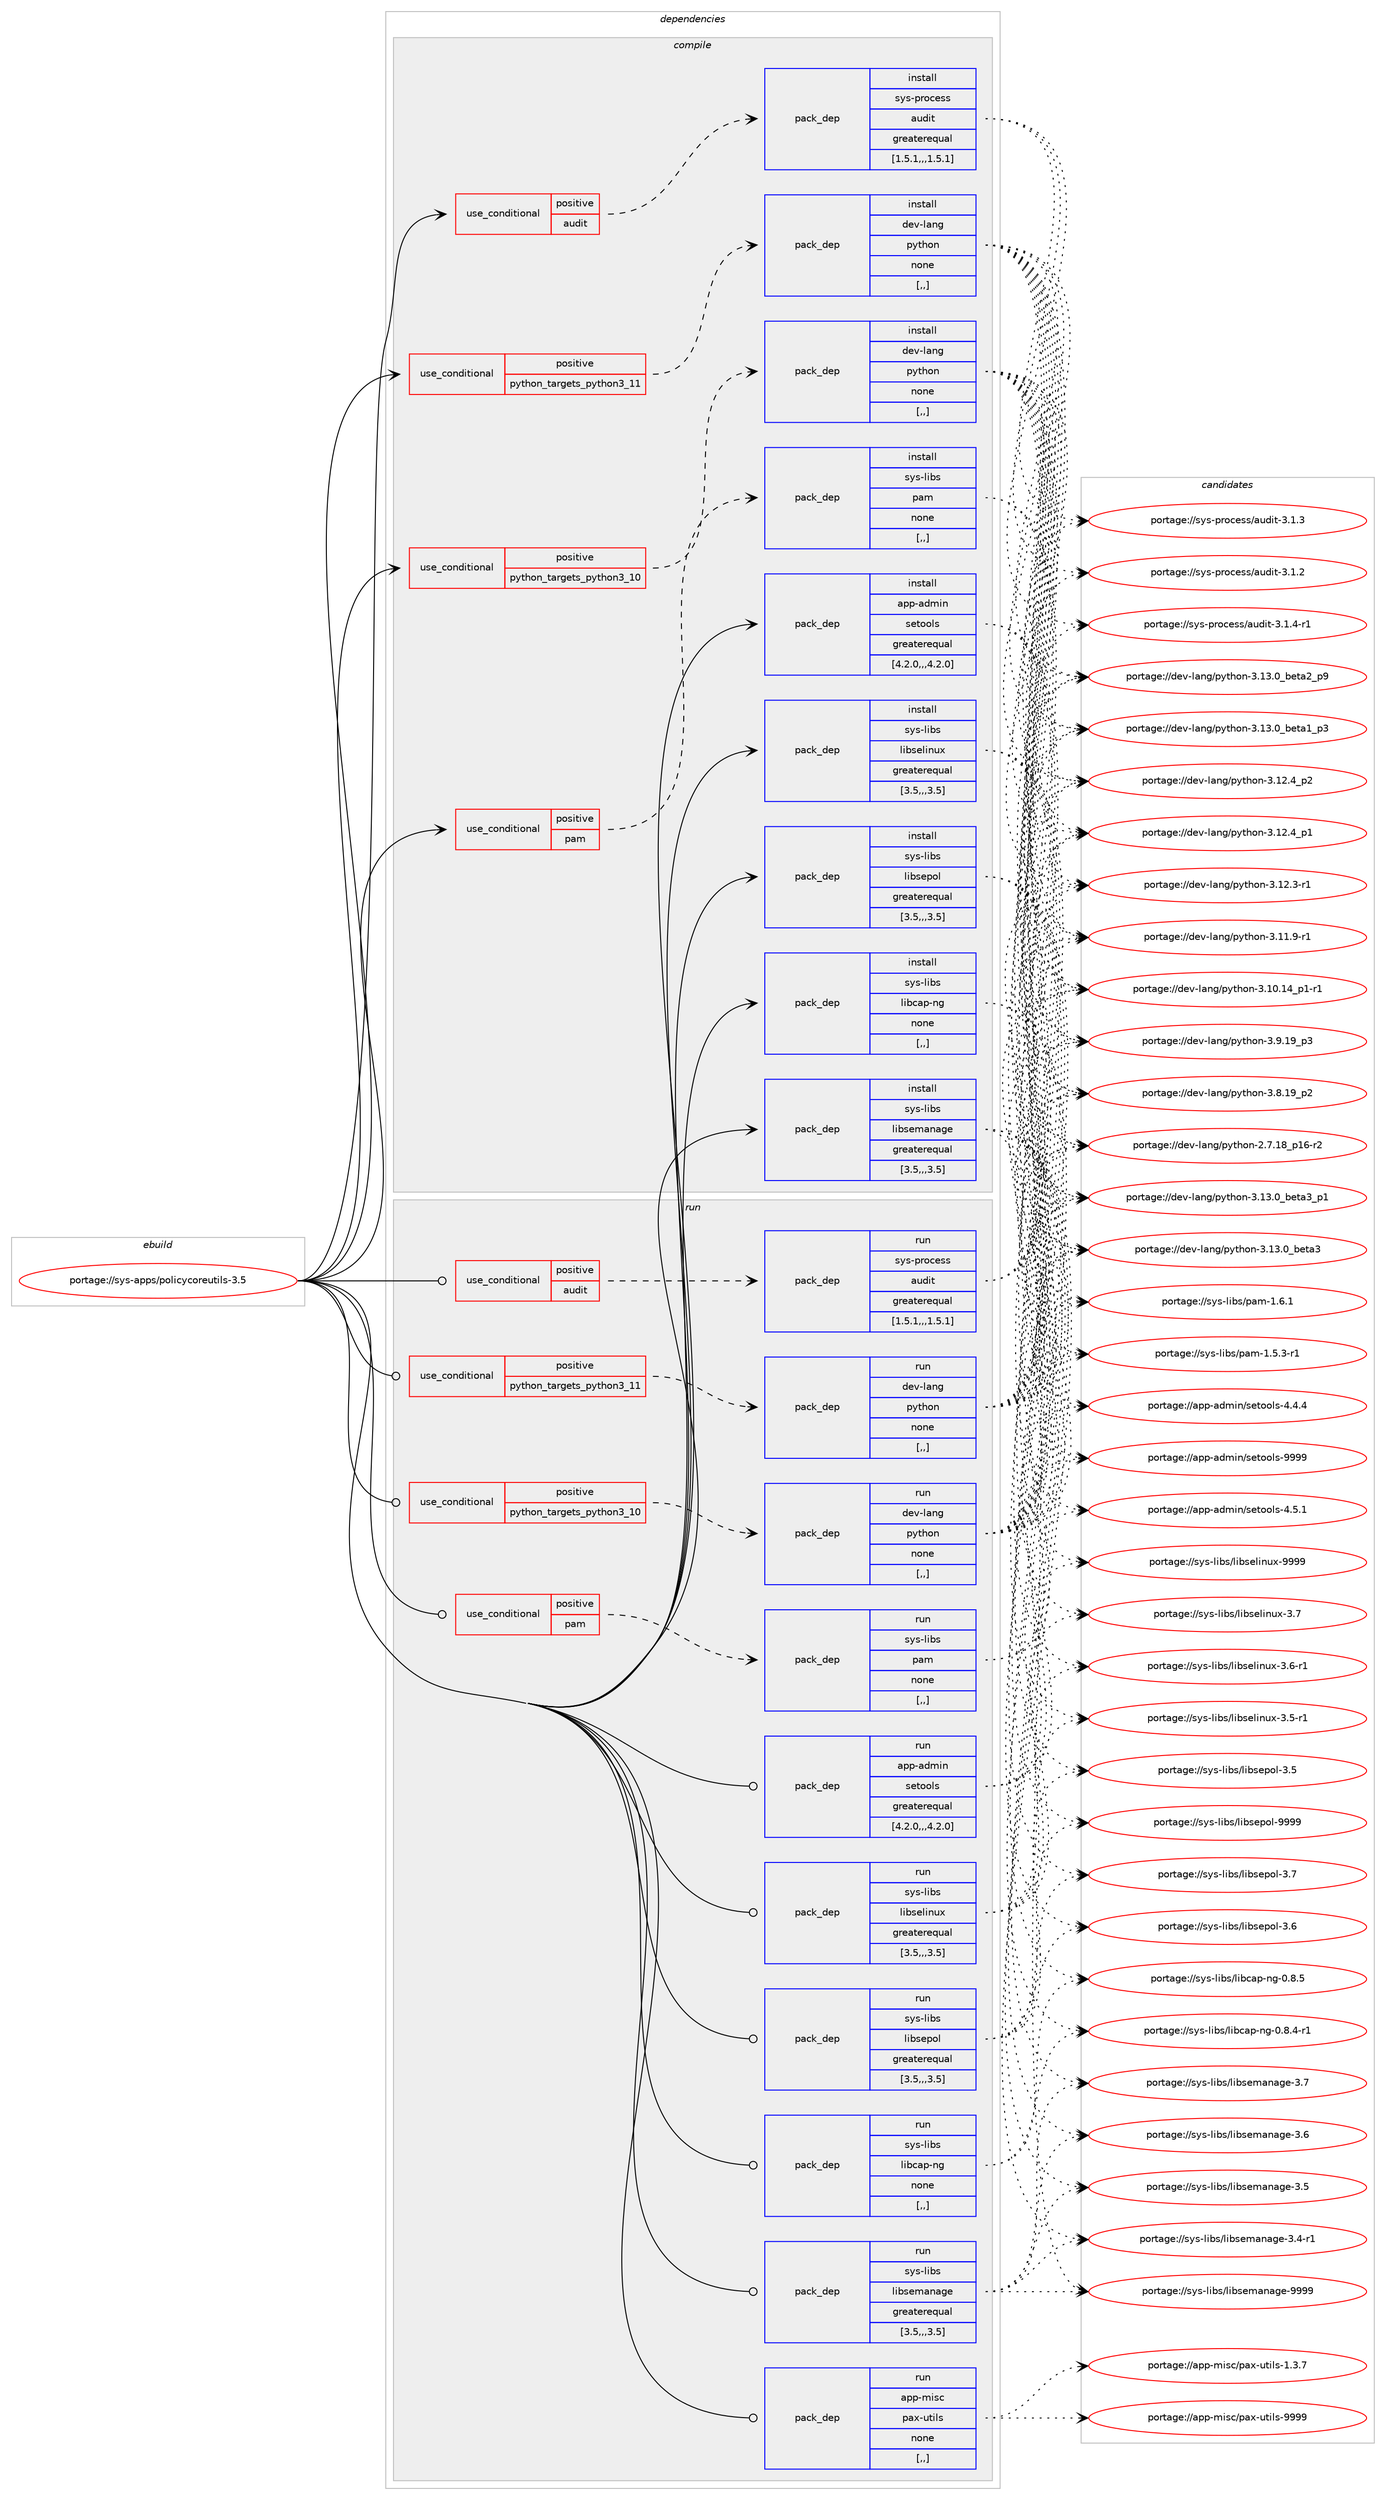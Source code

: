 digraph prolog {

# *************
# Graph options
# *************

newrank=true;
concentrate=true;
compound=true;
graph [rankdir=LR,fontname=Helvetica,fontsize=10,ranksep=1.5];#, ranksep=2.5, nodesep=0.2];
edge  [arrowhead=vee];
node  [fontname=Helvetica,fontsize=10];

# **********
# The ebuild
# **********

subgraph cluster_leftcol {
color=gray;
label=<<i>ebuild</i>>;
id [label="portage://sys-apps/policycoreutils-3.5", color=red, width=4, href="../sys-apps/policycoreutils-3.5.svg"];
}

# ****************
# The dependencies
# ****************

subgraph cluster_midcol {
color=gray;
label=<<i>dependencies</i>>;
subgraph cluster_compile {
fillcolor="#eeeeee";
style=filled;
label=<<i>compile</i>>;
subgraph cond111110 {
dependency420239 [label=<<TABLE BORDER="0" CELLBORDER="1" CELLSPACING="0" CELLPADDING="4"><TR><TD ROWSPAN="3" CELLPADDING="10">use_conditional</TD></TR><TR><TD>positive</TD></TR><TR><TD>audit</TD></TR></TABLE>>, shape=none, color=red];
subgraph pack306189 {
dependency420240 [label=<<TABLE BORDER="0" CELLBORDER="1" CELLSPACING="0" CELLPADDING="4" WIDTH="220"><TR><TD ROWSPAN="6" CELLPADDING="30">pack_dep</TD></TR><TR><TD WIDTH="110">install</TD></TR><TR><TD>sys-process</TD></TR><TR><TD>audit</TD></TR><TR><TD>greaterequal</TD></TR><TR><TD>[1.5.1,,,1.5.1]</TD></TR></TABLE>>, shape=none, color=blue];
}
dependency420239:e -> dependency420240:w [weight=20,style="dashed",arrowhead="vee"];
}
id:e -> dependency420239:w [weight=20,style="solid",arrowhead="vee"];
subgraph cond111111 {
dependency420241 [label=<<TABLE BORDER="0" CELLBORDER="1" CELLSPACING="0" CELLPADDING="4"><TR><TD ROWSPAN="3" CELLPADDING="10">use_conditional</TD></TR><TR><TD>positive</TD></TR><TR><TD>pam</TD></TR></TABLE>>, shape=none, color=red];
subgraph pack306190 {
dependency420242 [label=<<TABLE BORDER="0" CELLBORDER="1" CELLSPACING="0" CELLPADDING="4" WIDTH="220"><TR><TD ROWSPAN="6" CELLPADDING="30">pack_dep</TD></TR><TR><TD WIDTH="110">install</TD></TR><TR><TD>sys-libs</TD></TR><TR><TD>pam</TD></TR><TR><TD>none</TD></TR><TR><TD>[,,]</TD></TR></TABLE>>, shape=none, color=blue];
}
dependency420241:e -> dependency420242:w [weight=20,style="dashed",arrowhead="vee"];
}
id:e -> dependency420241:w [weight=20,style="solid",arrowhead="vee"];
subgraph cond111112 {
dependency420243 [label=<<TABLE BORDER="0" CELLBORDER="1" CELLSPACING="0" CELLPADDING="4"><TR><TD ROWSPAN="3" CELLPADDING="10">use_conditional</TD></TR><TR><TD>positive</TD></TR><TR><TD>python_targets_python3_10</TD></TR></TABLE>>, shape=none, color=red];
subgraph pack306191 {
dependency420244 [label=<<TABLE BORDER="0" CELLBORDER="1" CELLSPACING="0" CELLPADDING="4" WIDTH="220"><TR><TD ROWSPAN="6" CELLPADDING="30">pack_dep</TD></TR><TR><TD WIDTH="110">install</TD></TR><TR><TD>dev-lang</TD></TR><TR><TD>python</TD></TR><TR><TD>none</TD></TR><TR><TD>[,,]</TD></TR></TABLE>>, shape=none, color=blue];
}
dependency420243:e -> dependency420244:w [weight=20,style="dashed",arrowhead="vee"];
}
id:e -> dependency420243:w [weight=20,style="solid",arrowhead="vee"];
subgraph cond111113 {
dependency420245 [label=<<TABLE BORDER="0" CELLBORDER="1" CELLSPACING="0" CELLPADDING="4"><TR><TD ROWSPAN="3" CELLPADDING="10">use_conditional</TD></TR><TR><TD>positive</TD></TR><TR><TD>python_targets_python3_11</TD></TR></TABLE>>, shape=none, color=red];
subgraph pack306192 {
dependency420246 [label=<<TABLE BORDER="0" CELLBORDER="1" CELLSPACING="0" CELLPADDING="4" WIDTH="220"><TR><TD ROWSPAN="6" CELLPADDING="30">pack_dep</TD></TR><TR><TD WIDTH="110">install</TD></TR><TR><TD>dev-lang</TD></TR><TR><TD>python</TD></TR><TR><TD>none</TD></TR><TR><TD>[,,]</TD></TR></TABLE>>, shape=none, color=blue];
}
dependency420245:e -> dependency420246:w [weight=20,style="dashed",arrowhead="vee"];
}
id:e -> dependency420245:w [weight=20,style="solid",arrowhead="vee"];
subgraph pack306193 {
dependency420247 [label=<<TABLE BORDER="0" CELLBORDER="1" CELLSPACING="0" CELLPADDING="4" WIDTH="220"><TR><TD ROWSPAN="6" CELLPADDING="30">pack_dep</TD></TR><TR><TD WIDTH="110">install</TD></TR><TR><TD>app-admin</TD></TR><TR><TD>setools</TD></TR><TR><TD>greaterequal</TD></TR><TR><TD>[4.2.0,,,4.2.0]</TD></TR></TABLE>>, shape=none, color=blue];
}
id:e -> dependency420247:w [weight=20,style="solid",arrowhead="vee"];
subgraph pack306194 {
dependency420248 [label=<<TABLE BORDER="0" CELLBORDER="1" CELLSPACING="0" CELLPADDING="4" WIDTH="220"><TR><TD ROWSPAN="6" CELLPADDING="30">pack_dep</TD></TR><TR><TD WIDTH="110">install</TD></TR><TR><TD>sys-libs</TD></TR><TR><TD>libcap-ng</TD></TR><TR><TD>none</TD></TR><TR><TD>[,,]</TD></TR></TABLE>>, shape=none, color=blue];
}
id:e -> dependency420248:w [weight=20,style="solid",arrowhead="vee"];
subgraph pack306195 {
dependency420249 [label=<<TABLE BORDER="0" CELLBORDER="1" CELLSPACING="0" CELLPADDING="4" WIDTH="220"><TR><TD ROWSPAN="6" CELLPADDING="30">pack_dep</TD></TR><TR><TD WIDTH="110">install</TD></TR><TR><TD>sys-libs</TD></TR><TR><TD>libselinux</TD></TR><TR><TD>greaterequal</TD></TR><TR><TD>[3.5,,,3.5]</TD></TR></TABLE>>, shape=none, color=blue];
}
id:e -> dependency420249:w [weight=20,style="solid",arrowhead="vee"];
subgraph pack306196 {
dependency420250 [label=<<TABLE BORDER="0" CELLBORDER="1" CELLSPACING="0" CELLPADDING="4" WIDTH="220"><TR><TD ROWSPAN="6" CELLPADDING="30">pack_dep</TD></TR><TR><TD WIDTH="110">install</TD></TR><TR><TD>sys-libs</TD></TR><TR><TD>libsemanage</TD></TR><TR><TD>greaterequal</TD></TR><TR><TD>[3.5,,,3.5]</TD></TR></TABLE>>, shape=none, color=blue];
}
id:e -> dependency420250:w [weight=20,style="solid",arrowhead="vee"];
subgraph pack306197 {
dependency420251 [label=<<TABLE BORDER="0" CELLBORDER="1" CELLSPACING="0" CELLPADDING="4" WIDTH="220"><TR><TD ROWSPAN="6" CELLPADDING="30">pack_dep</TD></TR><TR><TD WIDTH="110">install</TD></TR><TR><TD>sys-libs</TD></TR><TR><TD>libsepol</TD></TR><TR><TD>greaterequal</TD></TR><TR><TD>[3.5,,,3.5]</TD></TR></TABLE>>, shape=none, color=blue];
}
id:e -> dependency420251:w [weight=20,style="solid",arrowhead="vee"];
}
subgraph cluster_compileandrun {
fillcolor="#eeeeee";
style=filled;
label=<<i>compile and run</i>>;
}
subgraph cluster_run {
fillcolor="#eeeeee";
style=filled;
label=<<i>run</i>>;
subgraph cond111114 {
dependency420252 [label=<<TABLE BORDER="0" CELLBORDER="1" CELLSPACING="0" CELLPADDING="4"><TR><TD ROWSPAN="3" CELLPADDING="10">use_conditional</TD></TR><TR><TD>positive</TD></TR><TR><TD>audit</TD></TR></TABLE>>, shape=none, color=red];
subgraph pack306198 {
dependency420253 [label=<<TABLE BORDER="0" CELLBORDER="1" CELLSPACING="0" CELLPADDING="4" WIDTH="220"><TR><TD ROWSPAN="6" CELLPADDING="30">pack_dep</TD></TR><TR><TD WIDTH="110">run</TD></TR><TR><TD>sys-process</TD></TR><TR><TD>audit</TD></TR><TR><TD>greaterequal</TD></TR><TR><TD>[1.5.1,,,1.5.1]</TD></TR></TABLE>>, shape=none, color=blue];
}
dependency420252:e -> dependency420253:w [weight=20,style="dashed",arrowhead="vee"];
}
id:e -> dependency420252:w [weight=20,style="solid",arrowhead="odot"];
subgraph cond111115 {
dependency420254 [label=<<TABLE BORDER="0" CELLBORDER="1" CELLSPACING="0" CELLPADDING="4"><TR><TD ROWSPAN="3" CELLPADDING="10">use_conditional</TD></TR><TR><TD>positive</TD></TR><TR><TD>pam</TD></TR></TABLE>>, shape=none, color=red];
subgraph pack306199 {
dependency420255 [label=<<TABLE BORDER="0" CELLBORDER="1" CELLSPACING="0" CELLPADDING="4" WIDTH="220"><TR><TD ROWSPAN="6" CELLPADDING="30">pack_dep</TD></TR><TR><TD WIDTH="110">run</TD></TR><TR><TD>sys-libs</TD></TR><TR><TD>pam</TD></TR><TR><TD>none</TD></TR><TR><TD>[,,]</TD></TR></TABLE>>, shape=none, color=blue];
}
dependency420254:e -> dependency420255:w [weight=20,style="dashed",arrowhead="vee"];
}
id:e -> dependency420254:w [weight=20,style="solid",arrowhead="odot"];
subgraph cond111116 {
dependency420256 [label=<<TABLE BORDER="0" CELLBORDER="1" CELLSPACING="0" CELLPADDING="4"><TR><TD ROWSPAN="3" CELLPADDING="10">use_conditional</TD></TR><TR><TD>positive</TD></TR><TR><TD>python_targets_python3_10</TD></TR></TABLE>>, shape=none, color=red];
subgraph pack306200 {
dependency420257 [label=<<TABLE BORDER="0" CELLBORDER="1" CELLSPACING="0" CELLPADDING="4" WIDTH="220"><TR><TD ROWSPAN="6" CELLPADDING="30">pack_dep</TD></TR><TR><TD WIDTH="110">run</TD></TR><TR><TD>dev-lang</TD></TR><TR><TD>python</TD></TR><TR><TD>none</TD></TR><TR><TD>[,,]</TD></TR></TABLE>>, shape=none, color=blue];
}
dependency420256:e -> dependency420257:w [weight=20,style="dashed",arrowhead="vee"];
}
id:e -> dependency420256:w [weight=20,style="solid",arrowhead="odot"];
subgraph cond111117 {
dependency420258 [label=<<TABLE BORDER="0" CELLBORDER="1" CELLSPACING="0" CELLPADDING="4"><TR><TD ROWSPAN="3" CELLPADDING="10">use_conditional</TD></TR><TR><TD>positive</TD></TR><TR><TD>python_targets_python3_11</TD></TR></TABLE>>, shape=none, color=red];
subgraph pack306201 {
dependency420259 [label=<<TABLE BORDER="0" CELLBORDER="1" CELLSPACING="0" CELLPADDING="4" WIDTH="220"><TR><TD ROWSPAN="6" CELLPADDING="30">pack_dep</TD></TR><TR><TD WIDTH="110">run</TD></TR><TR><TD>dev-lang</TD></TR><TR><TD>python</TD></TR><TR><TD>none</TD></TR><TR><TD>[,,]</TD></TR></TABLE>>, shape=none, color=blue];
}
dependency420258:e -> dependency420259:w [weight=20,style="dashed",arrowhead="vee"];
}
id:e -> dependency420258:w [weight=20,style="solid",arrowhead="odot"];
subgraph pack306202 {
dependency420260 [label=<<TABLE BORDER="0" CELLBORDER="1" CELLSPACING="0" CELLPADDING="4" WIDTH="220"><TR><TD ROWSPAN="6" CELLPADDING="30">pack_dep</TD></TR><TR><TD WIDTH="110">run</TD></TR><TR><TD>app-admin</TD></TR><TR><TD>setools</TD></TR><TR><TD>greaterequal</TD></TR><TR><TD>[4.2.0,,,4.2.0]</TD></TR></TABLE>>, shape=none, color=blue];
}
id:e -> dependency420260:w [weight=20,style="solid",arrowhead="odot"];
subgraph pack306203 {
dependency420261 [label=<<TABLE BORDER="0" CELLBORDER="1" CELLSPACING="0" CELLPADDING="4" WIDTH="220"><TR><TD ROWSPAN="6" CELLPADDING="30">pack_dep</TD></TR><TR><TD WIDTH="110">run</TD></TR><TR><TD>app-misc</TD></TR><TR><TD>pax-utils</TD></TR><TR><TD>none</TD></TR><TR><TD>[,,]</TD></TR></TABLE>>, shape=none, color=blue];
}
id:e -> dependency420261:w [weight=20,style="solid",arrowhead="odot"];
subgraph pack306204 {
dependency420262 [label=<<TABLE BORDER="0" CELLBORDER="1" CELLSPACING="0" CELLPADDING="4" WIDTH="220"><TR><TD ROWSPAN="6" CELLPADDING="30">pack_dep</TD></TR><TR><TD WIDTH="110">run</TD></TR><TR><TD>sys-libs</TD></TR><TR><TD>libcap-ng</TD></TR><TR><TD>none</TD></TR><TR><TD>[,,]</TD></TR></TABLE>>, shape=none, color=blue];
}
id:e -> dependency420262:w [weight=20,style="solid",arrowhead="odot"];
subgraph pack306205 {
dependency420263 [label=<<TABLE BORDER="0" CELLBORDER="1" CELLSPACING="0" CELLPADDING="4" WIDTH="220"><TR><TD ROWSPAN="6" CELLPADDING="30">pack_dep</TD></TR><TR><TD WIDTH="110">run</TD></TR><TR><TD>sys-libs</TD></TR><TR><TD>libselinux</TD></TR><TR><TD>greaterequal</TD></TR><TR><TD>[3.5,,,3.5]</TD></TR></TABLE>>, shape=none, color=blue];
}
id:e -> dependency420263:w [weight=20,style="solid",arrowhead="odot"];
subgraph pack306206 {
dependency420264 [label=<<TABLE BORDER="0" CELLBORDER="1" CELLSPACING="0" CELLPADDING="4" WIDTH="220"><TR><TD ROWSPAN="6" CELLPADDING="30">pack_dep</TD></TR><TR><TD WIDTH="110">run</TD></TR><TR><TD>sys-libs</TD></TR><TR><TD>libsemanage</TD></TR><TR><TD>greaterequal</TD></TR><TR><TD>[3.5,,,3.5]</TD></TR></TABLE>>, shape=none, color=blue];
}
id:e -> dependency420264:w [weight=20,style="solid",arrowhead="odot"];
subgraph pack306207 {
dependency420265 [label=<<TABLE BORDER="0" CELLBORDER="1" CELLSPACING="0" CELLPADDING="4" WIDTH="220"><TR><TD ROWSPAN="6" CELLPADDING="30">pack_dep</TD></TR><TR><TD WIDTH="110">run</TD></TR><TR><TD>sys-libs</TD></TR><TR><TD>libsepol</TD></TR><TR><TD>greaterequal</TD></TR><TR><TD>[3.5,,,3.5]</TD></TR></TABLE>>, shape=none, color=blue];
}
id:e -> dependency420265:w [weight=20,style="solid",arrowhead="odot"];
}
}

# **************
# The candidates
# **************

subgraph cluster_choices {
rank=same;
color=gray;
label=<<i>candidates</i>>;

subgraph choice306189 {
color=black;
nodesep=1;
choice115121115451121141119910111511547971171001051164551464946524511449 [label="portage://sys-process/audit-3.1.4-r1", color=red, width=4,href="../sys-process/audit-3.1.4-r1.svg"];
choice11512111545112114111991011151154797117100105116455146494651 [label="portage://sys-process/audit-3.1.3", color=red, width=4,href="../sys-process/audit-3.1.3.svg"];
choice11512111545112114111991011151154797117100105116455146494650 [label="portage://sys-process/audit-3.1.2", color=red, width=4,href="../sys-process/audit-3.1.2.svg"];
dependency420240:e -> choice115121115451121141119910111511547971171001051164551464946524511449:w [style=dotted,weight="100"];
dependency420240:e -> choice11512111545112114111991011151154797117100105116455146494651:w [style=dotted,weight="100"];
dependency420240:e -> choice11512111545112114111991011151154797117100105116455146494650:w [style=dotted,weight="100"];
}
subgraph choice306190 {
color=black;
nodesep=1;
choice11512111545108105981154711297109454946544649 [label="portage://sys-libs/pam-1.6.1", color=red, width=4,href="../sys-libs/pam-1.6.1.svg"];
choice115121115451081059811547112971094549465346514511449 [label="portage://sys-libs/pam-1.5.3-r1", color=red, width=4,href="../sys-libs/pam-1.5.3-r1.svg"];
dependency420242:e -> choice11512111545108105981154711297109454946544649:w [style=dotted,weight="100"];
dependency420242:e -> choice115121115451081059811547112971094549465346514511449:w [style=dotted,weight="100"];
}
subgraph choice306191 {
color=black;
nodesep=1;
choice10010111845108971101034711212111610411111045514649514648959810111697519511249 [label="portage://dev-lang/python-3.13.0_beta3_p1", color=red, width=4,href="../dev-lang/python-3.13.0_beta3_p1.svg"];
choice1001011184510897110103471121211161041111104551464951464895981011169751 [label="portage://dev-lang/python-3.13.0_beta3", color=red, width=4,href="../dev-lang/python-3.13.0_beta3.svg"];
choice10010111845108971101034711212111610411111045514649514648959810111697509511257 [label="portage://dev-lang/python-3.13.0_beta2_p9", color=red, width=4,href="../dev-lang/python-3.13.0_beta2_p9.svg"];
choice10010111845108971101034711212111610411111045514649514648959810111697499511251 [label="portage://dev-lang/python-3.13.0_beta1_p3", color=red, width=4,href="../dev-lang/python-3.13.0_beta1_p3.svg"];
choice100101118451089711010347112121116104111110455146495046529511250 [label="portage://dev-lang/python-3.12.4_p2", color=red, width=4,href="../dev-lang/python-3.12.4_p2.svg"];
choice100101118451089711010347112121116104111110455146495046529511249 [label="portage://dev-lang/python-3.12.4_p1", color=red, width=4,href="../dev-lang/python-3.12.4_p1.svg"];
choice100101118451089711010347112121116104111110455146495046514511449 [label="portage://dev-lang/python-3.12.3-r1", color=red, width=4,href="../dev-lang/python-3.12.3-r1.svg"];
choice100101118451089711010347112121116104111110455146494946574511449 [label="portage://dev-lang/python-3.11.9-r1", color=red, width=4,href="../dev-lang/python-3.11.9-r1.svg"];
choice100101118451089711010347112121116104111110455146494846495295112494511449 [label="portage://dev-lang/python-3.10.14_p1-r1", color=red, width=4,href="../dev-lang/python-3.10.14_p1-r1.svg"];
choice100101118451089711010347112121116104111110455146574649579511251 [label="portage://dev-lang/python-3.9.19_p3", color=red, width=4,href="../dev-lang/python-3.9.19_p3.svg"];
choice100101118451089711010347112121116104111110455146564649579511250 [label="portage://dev-lang/python-3.8.19_p2", color=red, width=4,href="../dev-lang/python-3.8.19_p2.svg"];
choice100101118451089711010347112121116104111110455046554649569511249544511450 [label="portage://dev-lang/python-2.7.18_p16-r2", color=red, width=4,href="../dev-lang/python-2.7.18_p16-r2.svg"];
dependency420244:e -> choice10010111845108971101034711212111610411111045514649514648959810111697519511249:w [style=dotted,weight="100"];
dependency420244:e -> choice1001011184510897110103471121211161041111104551464951464895981011169751:w [style=dotted,weight="100"];
dependency420244:e -> choice10010111845108971101034711212111610411111045514649514648959810111697509511257:w [style=dotted,weight="100"];
dependency420244:e -> choice10010111845108971101034711212111610411111045514649514648959810111697499511251:w [style=dotted,weight="100"];
dependency420244:e -> choice100101118451089711010347112121116104111110455146495046529511250:w [style=dotted,weight="100"];
dependency420244:e -> choice100101118451089711010347112121116104111110455146495046529511249:w [style=dotted,weight="100"];
dependency420244:e -> choice100101118451089711010347112121116104111110455146495046514511449:w [style=dotted,weight="100"];
dependency420244:e -> choice100101118451089711010347112121116104111110455146494946574511449:w [style=dotted,weight="100"];
dependency420244:e -> choice100101118451089711010347112121116104111110455146494846495295112494511449:w [style=dotted,weight="100"];
dependency420244:e -> choice100101118451089711010347112121116104111110455146574649579511251:w [style=dotted,weight="100"];
dependency420244:e -> choice100101118451089711010347112121116104111110455146564649579511250:w [style=dotted,weight="100"];
dependency420244:e -> choice100101118451089711010347112121116104111110455046554649569511249544511450:w [style=dotted,weight="100"];
}
subgraph choice306192 {
color=black;
nodesep=1;
choice10010111845108971101034711212111610411111045514649514648959810111697519511249 [label="portage://dev-lang/python-3.13.0_beta3_p1", color=red, width=4,href="../dev-lang/python-3.13.0_beta3_p1.svg"];
choice1001011184510897110103471121211161041111104551464951464895981011169751 [label="portage://dev-lang/python-3.13.0_beta3", color=red, width=4,href="../dev-lang/python-3.13.0_beta3.svg"];
choice10010111845108971101034711212111610411111045514649514648959810111697509511257 [label="portage://dev-lang/python-3.13.0_beta2_p9", color=red, width=4,href="../dev-lang/python-3.13.0_beta2_p9.svg"];
choice10010111845108971101034711212111610411111045514649514648959810111697499511251 [label="portage://dev-lang/python-3.13.0_beta1_p3", color=red, width=4,href="../dev-lang/python-3.13.0_beta1_p3.svg"];
choice100101118451089711010347112121116104111110455146495046529511250 [label="portage://dev-lang/python-3.12.4_p2", color=red, width=4,href="../dev-lang/python-3.12.4_p2.svg"];
choice100101118451089711010347112121116104111110455146495046529511249 [label="portage://dev-lang/python-3.12.4_p1", color=red, width=4,href="../dev-lang/python-3.12.4_p1.svg"];
choice100101118451089711010347112121116104111110455146495046514511449 [label="portage://dev-lang/python-3.12.3-r1", color=red, width=4,href="../dev-lang/python-3.12.3-r1.svg"];
choice100101118451089711010347112121116104111110455146494946574511449 [label="portage://dev-lang/python-3.11.9-r1", color=red, width=4,href="../dev-lang/python-3.11.9-r1.svg"];
choice100101118451089711010347112121116104111110455146494846495295112494511449 [label="portage://dev-lang/python-3.10.14_p1-r1", color=red, width=4,href="../dev-lang/python-3.10.14_p1-r1.svg"];
choice100101118451089711010347112121116104111110455146574649579511251 [label="portage://dev-lang/python-3.9.19_p3", color=red, width=4,href="../dev-lang/python-3.9.19_p3.svg"];
choice100101118451089711010347112121116104111110455146564649579511250 [label="portage://dev-lang/python-3.8.19_p2", color=red, width=4,href="../dev-lang/python-3.8.19_p2.svg"];
choice100101118451089711010347112121116104111110455046554649569511249544511450 [label="portage://dev-lang/python-2.7.18_p16-r2", color=red, width=4,href="../dev-lang/python-2.7.18_p16-r2.svg"];
dependency420246:e -> choice10010111845108971101034711212111610411111045514649514648959810111697519511249:w [style=dotted,weight="100"];
dependency420246:e -> choice1001011184510897110103471121211161041111104551464951464895981011169751:w [style=dotted,weight="100"];
dependency420246:e -> choice10010111845108971101034711212111610411111045514649514648959810111697509511257:w [style=dotted,weight="100"];
dependency420246:e -> choice10010111845108971101034711212111610411111045514649514648959810111697499511251:w [style=dotted,weight="100"];
dependency420246:e -> choice100101118451089711010347112121116104111110455146495046529511250:w [style=dotted,weight="100"];
dependency420246:e -> choice100101118451089711010347112121116104111110455146495046529511249:w [style=dotted,weight="100"];
dependency420246:e -> choice100101118451089711010347112121116104111110455146495046514511449:w [style=dotted,weight="100"];
dependency420246:e -> choice100101118451089711010347112121116104111110455146494946574511449:w [style=dotted,weight="100"];
dependency420246:e -> choice100101118451089711010347112121116104111110455146494846495295112494511449:w [style=dotted,weight="100"];
dependency420246:e -> choice100101118451089711010347112121116104111110455146574649579511251:w [style=dotted,weight="100"];
dependency420246:e -> choice100101118451089711010347112121116104111110455146564649579511250:w [style=dotted,weight="100"];
dependency420246:e -> choice100101118451089711010347112121116104111110455046554649569511249544511450:w [style=dotted,weight="100"];
}
subgraph choice306193 {
color=black;
nodesep=1;
choice971121124597100109105110471151011161111111081154557575757 [label="portage://app-admin/setools-9999", color=red, width=4,href="../app-admin/setools-9999.svg"];
choice97112112459710010910511047115101116111111108115455246534649 [label="portage://app-admin/setools-4.5.1", color=red, width=4,href="../app-admin/setools-4.5.1.svg"];
choice97112112459710010910511047115101116111111108115455246524652 [label="portage://app-admin/setools-4.4.4", color=red, width=4,href="../app-admin/setools-4.4.4.svg"];
dependency420247:e -> choice971121124597100109105110471151011161111111081154557575757:w [style=dotted,weight="100"];
dependency420247:e -> choice97112112459710010910511047115101116111111108115455246534649:w [style=dotted,weight="100"];
dependency420247:e -> choice97112112459710010910511047115101116111111108115455246524652:w [style=dotted,weight="100"];
}
subgraph choice306194 {
color=black;
nodesep=1;
choice11512111545108105981154710810598999711245110103454846564653 [label="portage://sys-libs/libcap-ng-0.8.5", color=red, width=4,href="../sys-libs/libcap-ng-0.8.5.svg"];
choice115121115451081059811547108105989997112451101034548465646524511449 [label="portage://sys-libs/libcap-ng-0.8.4-r1", color=red, width=4,href="../sys-libs/libcap-ng-0.8.4-r1.svg"];
dependency420248:e -> choice11512111545108105981154710810598999711245110103454846564653:w [style=dotted,weight="100"];
dependency420248:e -> choice115121115451081059811547108105989997112451101034548465646524511449:w [style=dotted,weight="100"];
}
subgraph choice306195 {
color=black;
nodesep=1;
choice115121115451081059811547108105981151011081051101171204557575757 [label="portage://sys-libs/libselinux-9999", color=red, width=4,href="../sys-libs/libselinux-9999.svg"];
choice1151211154510810598115471081059811510110810511011712045514655 [label="portage://sys-libs/libselinux-3.7", color=red, width=4,href="../sys-libs/libselinux-3.7.svg"];
choice11512111545108105981154710810598115101108105110117120455146544511449 [label="portage://sys-libs/libselinux-3.6-r1", color=red, width=4,href="../sys-libs/libselinux-3.6-r1.svg"];
choice11512111545108105981154710810598115101108105110117120455146534511449 [label="portage://sys-libs/libselinux-3.5-r1", color=red, width=4,href="../sys-libs/libselinux-3.5-r1.svg"];
dependency420249:e -> choice115121115451081059811547108105981151011081051101171204557575757:w [style=dotted,weight="100"];
dependency420249:e -> choice1151211154510810598115471081059811510110810511011712045514655:w [style=dotted,weight="100"];
dependency420249:e -> choice11512111545108105981154710810598115101108105110117120455146544511449:w [style=dotted,weight="100"];
dependency420249:e -> choice11512111545108105981154710810598115101108105110117120455146534511449:w [style=dotted,weight="100"];
}
subgraph choice306196 {
color=black;
nodesep=1;
choice1151211154510810598115471081059811510110997110971031014557575757 [label="portage://sys-libs/libsemanage-9999", color=red, width=4,href="../sys-libs/libsemanage-9999.svg"];
choice11512111545108105981154710810598115101109971109710310145514655 [label="portage://sys-libs/libsemanage-3.7", color=red, width=4,href="../sys-libs/libsemanage-3.7.svg"];
choice11512111545108105981154710810598115101109971109710310145514654 [label="portage://sys-libs/libsemanage-3.6", color=red, width=4,href="../sys-libs/libsemanage-3.6.svg"];
choice11512111545108105981154710810598115101109971109710310145514653 [label="portage://sys-libs/libsemanage-3.5", color=red, width=4,href="../sys-libs/libsemanage-3.5.svg"];
choice115121115451081059811547108105981151011099711097103101455146524511449 [label="portage://sys-libs/libsemanage-3.4-r1", color=red, width=4,href="../sys-libs/libsemanage-3.4-r1.svg"];
dependency420250:e -> choice1151211154510810598115471081059811510110997110971031014557575757:w [style=dotted,weight="100"];
dependency420250:e -> choice11512111545108105981154710810598115101109971109710310145514655:w [style=dotted,weight="100"];
dependency420250:e -> choice11512111545108105981154710810598115101109971109710310145514654:w [style=dotted,weight="100"];
dependency420250:e -> choice11512111545108105981154710810598115101109971109710310145514653:w [style=dotted,weight="100"];
dependency420250:e -> choice115121115451081059811547108105981151011099711097103101455146524511449:w [style=dotted,weight="100"];
}
subgraph choice306197 {
color=black;
nodesep=1;
choice115121115451081059811547108105981151011121111084557575757 [label="portage://sys-libs/libsepol-9999", color=red, width=4,href="../sys-libs/libsepol-9999.svg"];
choice1151211154510810598115471081059811510111211110845514655 [label="portage://sys-libs/libsepol-3.7", color=red, width=4,href="../sys-libs/libsepol-3.7.svg"];
choice1151211154510810598115471081059811510111211110845514654 [label="portage://sys-libs/libsepol-3.6", color=red, width=4,href="../sys-libs/libsepol-3.6.svg"];
choice1151211154510810598115471081059811510111211110845514653 [label="portage://sys-libs/libsepol-3.5", color=red, width=4,href="../sys-libs/libsepol-3.5.svg"];
dependency420251:e -> choice115121115451081059811547108105981151011121111084557575757:w [style=dotted,weight="100"];
dependency420251:e -> choice1151211154510810598115471081059811510111211110845514655:w [style=dotted,weight="100"];
dependency420251:e -> choice1151211154510810598115471081059811510111211110845514654:w [style=dotted,weight="100"];
dependency420251:e -> choice1151211154510810598115471081059811510111211110845514653:w [style=dotted,weight="100"];
}
subgraph choice306198 {
color=black;
nodesep=1;
choice115121115451121141119910111511547971171001051164551464946524511449 [label="portage://sys-process/audit-3.1.4-r1", color=red, width=4,href="../sys-process/audit-3.1.4-r1.svg"];
choice11512111545112114111991011151154797117100105116455146494651 [label="portage://sys-process/audit-3.1.3", color=red, width=4,href="../sys-process/audit-3.1.3.svg"];
choice11512111545112114111991011151154797117100105116455146494650 [label="portage://sys-process/audit-3.1.2", color=red, width=4,href="../sys-process/audit-3.1.2.svg"];
dependency420253:e -> choice115121115451121141119910111511547971171001051164551464946524511449:w [style=dotted,weight="100"];
dependency420253:e -> choice11512111545112114111991011151154797117100105116455146494651:w [style=dotted,weight="100"];
dependency420253:e -> choice11512111545112114111991011151154797117100105116455146494650:w [style=dotted,weight="100"];
}
subgraph choice306199 {
color=black;
nodesep=1;
choice11512111545108105981154711297109454946544649 [label="portage://sys-libs/pam-1.6.1", color=red, width=4,href="../sys-libs/pam-1.6.1.svg"];
choice115121115451081059811547112971094549465346514511449 [label="portage://sys-libs/pam-1.5.3-r1", color=red, width=4,href="../sys-libs/pam-1.5.3-r1.svg"];
dependency420255:e -> choice11512111545108105981154711297109454946544649:w [style=dotted,weight="100"];
dependency420255:e -> choice115121115451081059811547112971094549465346514511449:w [style=dotted,weight="100"];
}
subgraph choice306200 {
color=black;
nodesep=1;
choice10010111845108971101034711212111610411111045514649514648959810111697519511249 [label="portage://dev-lang/python-3.13.0_beta3_p1", color=red, width=4,href="../dev-lang/python-3.13.0_beta3_p1.svg"];
choice1001011184510897110103471121211161041111104551464951464895981011169751 [label="portage://dev-lang/python-3.13.0_beta3", color=red, width=4,href="../dev-lang/python-3.13.0_beta3.svg"];
choice10010111845108971101034711212111610411111045514649514648959810111697509511257 [label="portage://dev-lang/python-3.13.0_beta2_p9", color=red, width=4,href="../dev-lang/python-3.13.0_beta2_p9.svg"];
choice10010111845108971101034711212111610411111045514649514648959810111697499511251 [label="portage://dev-lang/python-3.13.0_beta1_p3", color=red, width=4,href="../dev-lang/python-3.13.0_beta1_p3.svg"];
choice100101118451089711010347112121116104111110455146495046529511250 [label="portage://dev-lang/python-3.12.4_p2", color=red, width=4,href="../dev-lang/python-3.12.4_p2.svg"];
choice100101118451089711010347112121116104111110455146495046529511249 [label="portage://dev-lang/python-3.12.4_p1", color=red, width=4,href="../dev-lang/python-3.12.4_p1.svg"];
choice100101118451089711010347112121116104111110455146495046514511449 [label="portage://dev-lang/python-3.12.3-r1", color=red, width=4,href="../dev-lang/python-3.12.3-r1.svg"];
choice100101118451089711010347112121116104111110455146494946574511449 [label="portage://dev-lang/python-3.11.9-r1", color=red, width=4,href="../dev-lang/python-3.11.9-r1.svg"];
choice100101118451089711010347112121116104111110455146494846495295112494511449 [label="portage://dev-lang/python-3.10.14_p1-r1", color=red, width=4,href="../dev-lang/python-3.10.14_p1-r1.svg"];
choice100101118451089711010347112121116104111110455146574649579511251 [label="portage://dev-lang/python-3.9.19_p3", color=red, width=4,href="../dev-lang/python-3.9.19_p3.svg"];
choice100101118451089711010347112121116104111110455146564649579511250 [label="portage://dev-lang/python-3.8.19_p2", color=red, width=4,href="../dev-lang/python-3.8.19_p2.svg"];
choice100101118451089711010347112121116104111110455046554649569511249544511450 [label="portage://dev-lang/python-2.7.18_p16-r2", color=red, width=4,href="../dev-lang/python-2.7.18_p16-r2.svg"];
dependency420257:e -> choice10010111845108971101034711212111610411111045514649514648959810111697519511249:w [style=dotted,weight="100"];
dependency420257:e -> choice1001011184510897110103471121211161041111104551464951464895981011169751:w [style=dotted,weight="100"];
dependency420257:e -> choice10010111845108971101034711212111610411111045514649514648959810111697509511257:w [style=dotted,weight="100"];
dependency420257:e -> choice10010111845108971101034711212111610411111045514649514648959810111697499511251:w [style=dotted,weight="100"];
dependency420257:e -> choice100101118451089711010347112121116104111110455146495046529511250:w [style=dotted,weight="100"];
dependency420257:e -> choice100101118451089711010347112121116104111110455146495046529511249:w [style=dotted,weight="100"];
dependency420257:e -> choice100101118451089711010347112121116104111110455146495046514511449:w [style=dotted,weight="100"];
dependency420257:e -> choice100101118451089711010347112121116104111110455146494946574511449:w [style=dotted,weight="100"];
dependency420257:e -> choice100101118451089711010347112121116104111110455146494846495295112494511449:w [style=dotted,weight="100"];
dependency420257:e -> choice100101118451089711010347112121116104111110455146574649579511251:w [style=dotted,weight="100"];
dependency420257:e -> choice100101118451089711010347112121116104111110455146564649579511250:w [style=dotted,weight="100"];
dependency420257:e -> choice100101118451089711010347112121116104111110455046554649569511249544511450:w [style=dotted,weight="100"];
}
subgraph choice306201 {
color=black;
nodesep=1;
choice10010111845108971101034711212111610411111045514649514648959810111697519511249 [label="portage://dev-lang/python-3.13.0_beta3_p1", color=red, width=4,href="../dev-lang/python-3.13.0_beta3_p1.svg"];
choice1001011184510897110103471121211161041111104551464951464895981011169751 [label="portage://dev-lang/python-3.13.0_beta3", color=red, width=4,href="../dev-lang/python-3.13.0_beta3.svg"];
choice10010111845108971101034711212111610411111045514649514648959810111697509511257 [label="portage://dev-lang/python-3.13.0_beta2_p9", color=red, width=4,href="../dev-lang/python-3.13.0_beta2_p9.svg"];
choice10010111845108971101034711212111610411111045514649514648959810111697499511251 [label="portage://dev-lang/python-3.13.0_beta1_p3", color=red, width=4,href="../dev-lang/python-3.13.0_beta1_p3.svg"];
choice100101118451089711010347112121116104111110455146495046529511250 [label="portage://dev-lang/python-3.12.4_p2", color=red, width=4,href="../dev-lang/python-3.12.4_p2.svg"];
choice100101118451089711010347112121116104111110455146495046529511249 [label="portage://dev-lang/python-3.12.4_p1", color=red, width=4,href="../dev-lang/python-3.12.4_p1.svg"];
choice100101118451089711010347112121116104111110455146495046514511449 [label="portage://dev-lang/python-3.12.3-r1", color=red, width=4,href="../dev-lang/python-3.12.3-r1.svg"];
choice100101118451089711010347112121116104111110455146494946574511449 [label="portage://dev-lang/python-3.11.9-r1", color=red, width=4,href="../dev-lang/python-3.11.9-r1.svg"];
choice100101118451089711010347112121116104111110455146494846495295112494511449 [label="portage://dev-lang/python-3.10.14_p1-r1", color=red, width=4,href="../dev-lang/python-3.10.14_p1-r1.svg"];
choice100101118451089711010347112121116104111110455146574649579511251 [label="portage://dev-lang/python-3.9.19_p3", color=red, width=4,href="../dev-lang/python-3.9.19_p3.svg"];
choice100101118451089711010347112121116104111110455146564649579511250 [label="portage://dev-lang/python-3.8.19_p2", color=red, width=4,href="../dev-lang/python-3.8.19_p2.svg"];
choice100101118451089711010347112121116104111110455046554649569511249544511450 [label="portage://dev-lang/python-2.7.18_p16-r2", color=red, width=4,href="../dev-lang/python-2.7.18_p16-r2.svg"];
dependency420259:e -> choice10010111845108971101034711212111610411111045514649514648959810111697519511249:w [style=dotted,weight="100"];
dependency420259:e -> choice1001011184510897110103471121211161041111104551464951464895981011169751:w [style=dotted,weight="100"];
dependency420259:e -> choice10010111845108971101034711212111610411111045514649514648959810111697509511257:w [style=dotted,weight="100"];
dependency420259:e -> choice10010111845108971101034711212111610411111045514649514648959810111697499511251:w [style=dotted,weight="100"];
dependency420259:e -> choice100101118451089711010347112121116104111110455146495046529511250:w [style=dotted,weight="100"];
dependency420259:e -> choice100101118451089711010347112121116104111110455146495046529511249:w [style=dotted,weight="100"];
dependency420259:e -> choice100101118451089711010347112121116104111110455146495046514511449:w [style=dotted,weight="100"];
dependency420259:e -> choice100101118451089711010347112121116104111110455146494946574511449:w [style=dotted,weight="100"];
dependency420259:e -> choice100101118451089711010347112121116104111110455146494846495295112494511449:w [style=dotted,weight="100"];
dependency420259:e -> choice100101118451089711010347112121116104111110455146574649579511251:w [style=dotted,weight="100"];
dependency420259:e -> choice100101118451089711010347112121116104111110455146564649579511250:w [style=dotted,weight="100"];
dependency420259:e -> choice100101118451089711010347112121116104111110455046554649569511249544511450:w [style=dotted,weight="100"];
}
subgraph choice306202 {
color=black;
nodesep=1;
choice971121124597100109105110471151011161111111081154557575757 [label="portage://app-admin/setools-9999", color=red, width=4,href="../app-admin/setools-9999.svg"];
choice97112112459710010910511047115101116111111108115455246534649 [label="portage://app-admin/setools-4.5.1", color=red, width=4,href="../app-admin/setools-4.5.1.svg"];
choice97112112459710010910511047115101116111111108115455246524652 [label="portage://app-admin/setools-4.4.4", color=red, width=4,href="../app-admin/setools-4.4.4.svg"];
dependency420260:e -> choice971121124597100109105110471151011161111111081154557575757:w [style=dotted,weight="100"];
dependency420260:e -> choice97112112459710010910511047115101116111111108115455246534649:w [style=dotted,weight="100"];
dependency420260:e -> choice97112112459710010910511047115101116111111108115455246524652:w [style=dotted,weight="100"];
}
subgraph choice306203 {
color=black;
nodesep=1;
choice9711211245109105115994711297120451171161051081154557575757 [label="portage://app-misc/pax-utils-9999", color=red, width=4,href="../app-misc/pax-utils-9999.svg"];
choice971121124510910511599471129712045117116105108115454946514655 [label="portage://app-misc/pax-utils-1.3.7", color=red, width=4,href="../app-misc/pax-utils-1.3.7.svg"];
dependency420261:e -> choice9711211245109105115994711297120451171161051081154557575757:w [style=dotted,weight="100"];
dependency420261:e -> choice971121124510910511599471129712045117116105108115454946514655:w [style=dotted,weight="100"];
}
subgraph choice306204 {
color=black;
nodesep=1;
choice11512111545108105981154710810598999711245110103454846564653 [label="portage://sys-libs/libcap-ng-0.8.5", color=red, width=4,href="../sys-libs/libcap-ng-0.8.5.svg"];
choice115121115451081059811547108105989997112451101034548465646524511449 [label="portage://sys-libs/libcap-ng-0.8.4-r1", color=red, width=4,href="../sys-libs/libcap-ng-0.8.4-r1.svg"];
dependency420262:e -> choice11512111545108105981154710810598999711245110103454846564653:w [style=dotted,weight="100"];
dependency420262:e -> choice115121115451081059811547108105989997112451101034548465646524511449:w [style=dotted,weight="100"];
}
subgraph choice306205 {
color=black;
nodesep=1;
choice115121115451081059811547108105981151011081051101171204557575757 [label="portage://sys-libs/libselinux-9999", color=red, width=4,href="../sys-libs/libselinux-9999.svg"];
choice1151211154510810598115471081059811510110810511011712045514655 [label="portage://sys-libs/libselinux-3.7", color=red, width=4,href="../sys-libs/libselinux-3.7.svg"];
choice11512111545108105981154710810598115101108105110117120455146544511449 [label="portage://sys-libs/libselinux-3.6-r1", color=red, width=4,href="../sys-libs/libselinux-3.6-r1.svg"];
choice11512111545108105981154710810598115101108105110117120455146534511449 [label="portage://sys-libs/libselinux-3.5-r1", color=red, width=4,href="../sys-libs/libselinux-3.5-r1.svg"];
dependency420263:e -> choice115121115451081059811547108105981151011081051101171204557575757:w [style=dotted,weight="100"];
dependency420263:e -> choice1151211154510810598115471081059811510110810511011712045514655:w [style=dotted,weight="100"];
dependency420263:e -> choice11512111545108105981154710810598115101108105110117120455146544511449:w [style=dotted,weight="100"];
dependency420263:e -> choice11512111545108105981154710810598115101108105110117120455146534511449:w [style=dotted,weight="100"];
}
subgraph choice306206 {
color=black;
nodesep=1;
choice1151211154510810598115471081059811510110997110971031014557575757 [label="portage://sys-libs/libsemanage-9999", color=red, width=4,href="../sys-libs/libsemanage-9999.svg"];
choice11512111545108105981154710810598115101109971109710310145514655 [label="portage://sys-libs/libsemanage-3.7", color=red, width=4,href="../sys-libs/libsemanage-3.7.svg"];
choice11512111545108105981154710810598115101109971109710310145514654 [label="portage://sys-libs/libsemanage-3.6", color=red, width=4,href="../sys-libs/libsemanage-3.6.svg"];
choice11512111545108105981154710810598115101109971109710310145514653 [label="portage://sys-libs/libsemanage-3.5", color=red, width=4,href="../sys-libs/libsemanage-3.5.svg"];
choice115121115451081059811547108105981151011099711097103101455146524511449 [label="portage://sys-libs/libsemanage-3.4-r1", color=red, width=4,href="../sys-libs/libsemanage-3.4-r1.svg"];
dependency420264:e -> choice1151211154510810598115471081059811510110997110971031014557575757:w [style=dotted,weight="100"];
dependency420264:e -> choice11512111545108105981154710810598115101109971109710310145514655:w [style=dotted,weight="100"];
dependency420264:e -> choice11512111545108105981154710810598115101109971109710310145514654:w [style=dotted,weight="100"];
dependency420264:e -> choice11512111545108105981154710810598115101109971109710310145514653:w [style=dotted,weight="100"];
dependency420264:e -> choice115121115451081059811547108105981151011099711097103101455146524511449:w [style=dotted,weight="100"];
}
subgraph choice306207 {
color=black;
nodesep=1;
choice115121115451081059811547108105981151011121111084557575757 [label="portage://sys-libs/libsepol-9999", color=red, width=4,href="../sys-libs/libsepol-9999.svg"];
choice1151211154510810598115471081059811510111211110845514655 [label="portage://sys-libs/libsepol-3.7", color=red, width=4,href="../sys-libs/libsepol-3.7.svg"];
choice1151211154510810598115471081059811510111211110845514654 [label="portage://sys-libs/libsepol-3.6", color=red, width=4,href="../sys-libs/libsepol-3.6.svg"];
choice1151211154510810598115471081059811510111211110845514653 [label="portage://sys-libs/libsepol-3.5", color=red, width=4,href="../sys-libs/libsepol-3.5.svg"];
dependency420265:e -> choice115121115451081059811547108105981151011121111084557575757:w [style=dotted,weight="100"];
dependency420265:e -> choice1151211154510810598115471081059811510111211110845514655:w [style=dotted,weight="100"];
dependency420265:e -> choice1151211154510810598115471081059811510111211110845514654:w [style=dotted,weight="100"];
dependency420265:e -> choice1151211154510810598115471081059811510111211110845514653:w [style=dotted,weight="100"];
}
}

}
